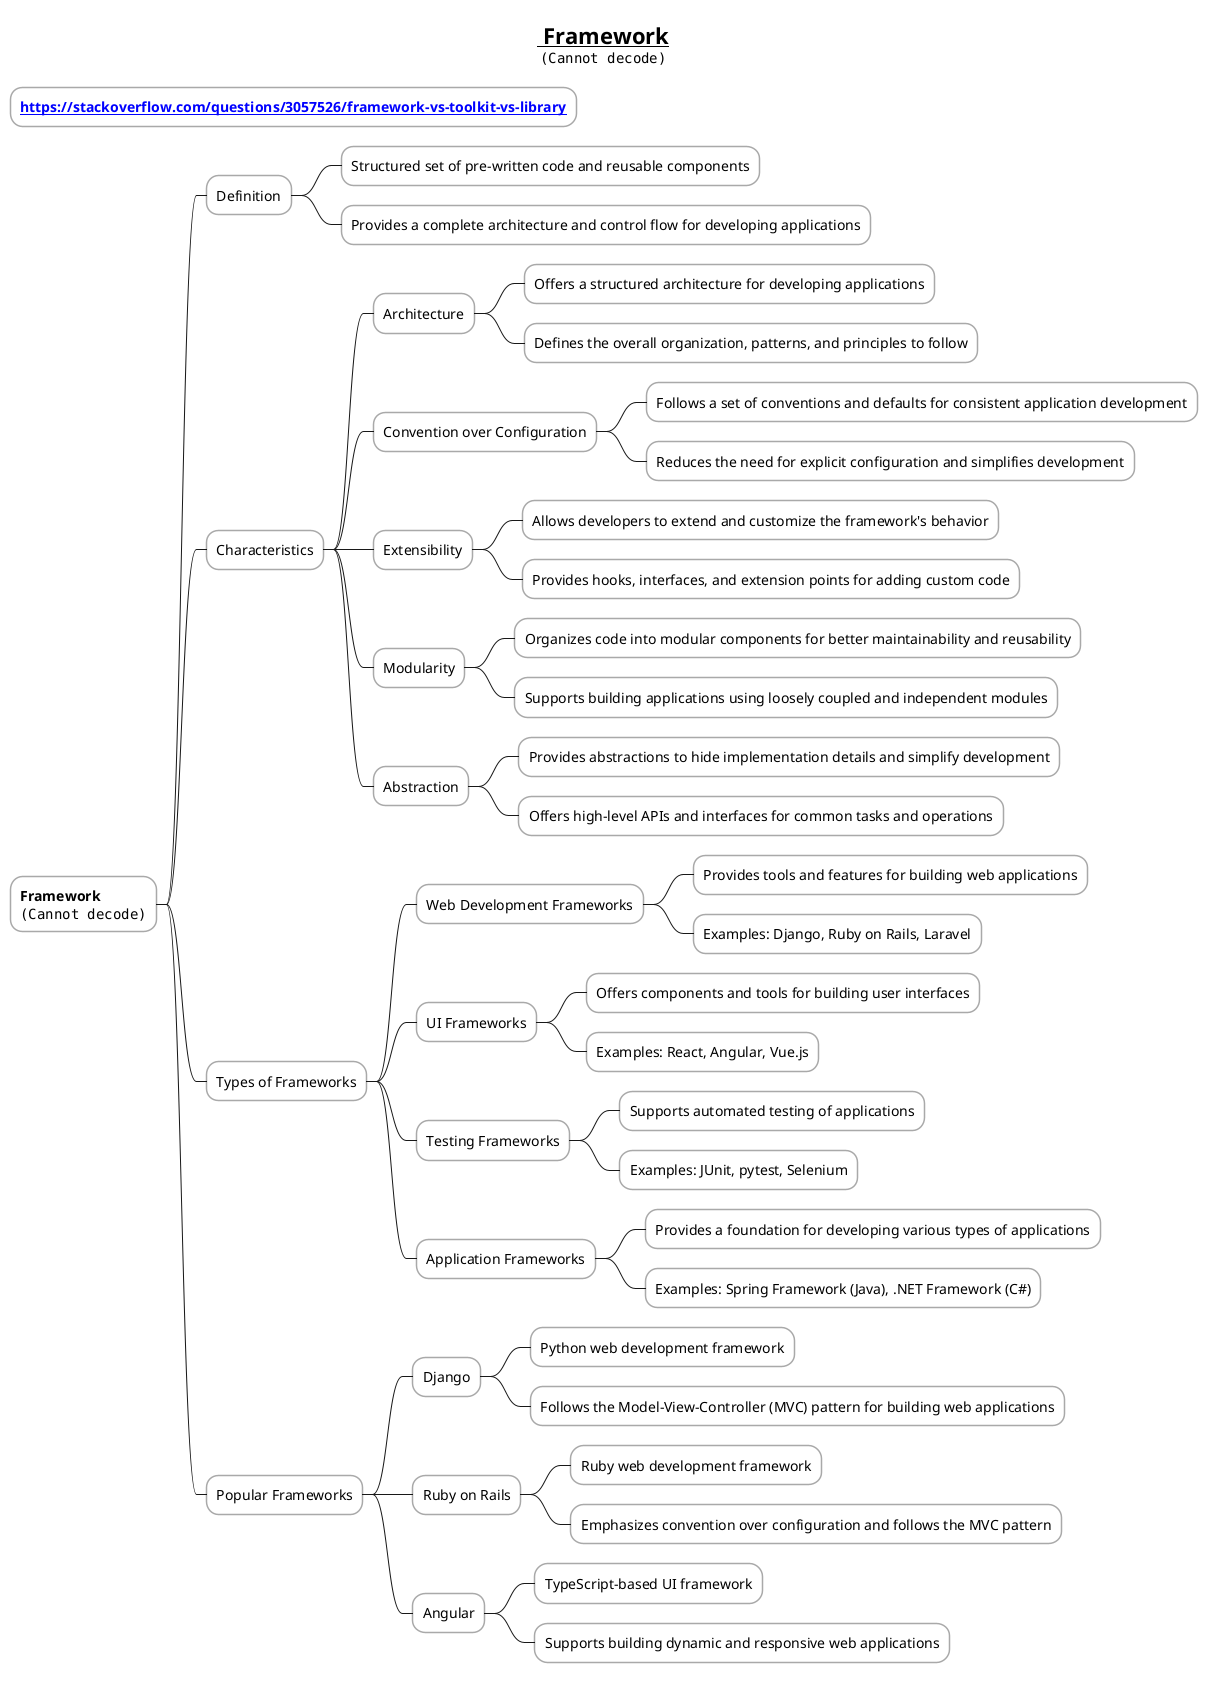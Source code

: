@startmindmap

skinparam node {
    BorderColor DarkGray
    BackgroundColor White
}

skinparam connector {
    LineColor DarkGray
}

title =__ Framework__ \n<img:images/img.png>

* **[[https://stackoverflow.com/questions/3057526/framework-vs-toolkit-vs-library]]**
* **Framework ** \n<img:images/img_1.png>

** Definition
*** Structured set of pre-written code and reusable components
*** Provides a complete architecture and control flow for developing applications

** Characteristics

*** Architecture
**** Offers a structured architecture for developing applications
**** Defines the overall organization, patterns, and principles to follow

*** Convention over Configuration
**** Follows a set of conventions and defaults for consistent application development
**** Reduces the need for explicit configuration and simplifies development

*** Extensibility
**** Allows developers to extend and customize the framework's behavior
**** Provides hooks, interfaces, and extension points for adding custom code

*** Modularity
**** Organizes code into modular components for better maintainability and reusability
**** Supports building applications using loosely coupled and independent modules

*** Abstraction
**** Provides abstractions to hide implementation details and simplify development
**** Offers high-level APIs and interfaces for common tasks and operations

** Types of Frameworks

*** Web Development Frameworks
**** Provides tools and features for building web applications
**** Examples: Django, Ruby on Rails, Laravel

*** UI Frameworks
**** Offers components and tools for building user interfaces
**** Examples: React, Angular, Vue.js

*** Testing Frameworks
**** Supports automated testing of applications
**** Examples: JUnit, pytest, Selenium

*** Application Frameworks
**** Provides a foundation for developing various types of applications
**** Examples: Spring Framework (Java), .NET Framework (C#)

** Popular Frameworks

*** Django
**** Python web development framework
**** Follows the Model-View-Controller (MVC) pattern for building web applications

*** Ruby on Rails
**** Ruby web development framework
**** Emphasizes convention over configuration and follows the MVC pattern

*** Angular
**** TypeScript-based UI framework
**** Supports building dynamic and responsive web applications

@endmindmap
